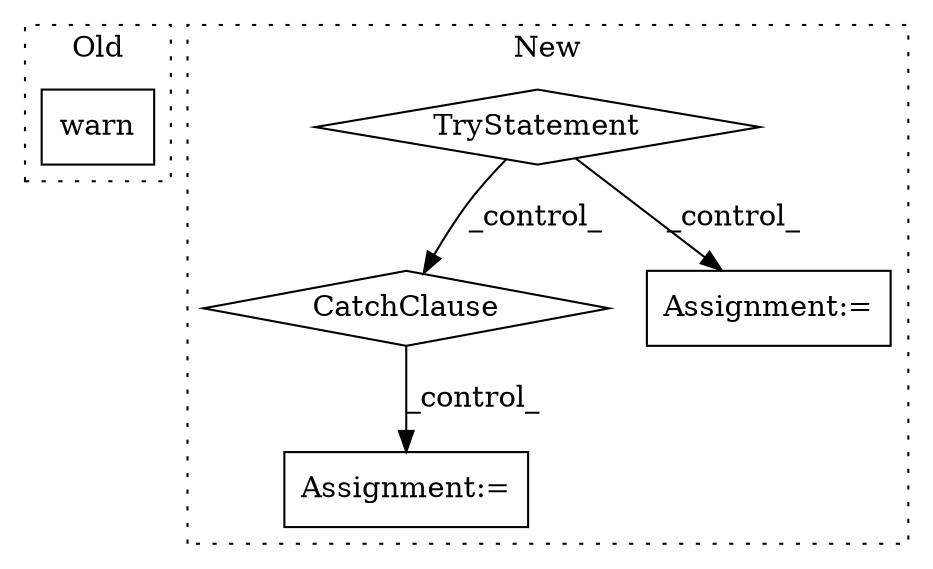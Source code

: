 digraph G {
subgraph cluster0 {
1 [label="warn" a="32" s="26300,26375" l="5,1" shape="box"];
label = "Old";
style="dotted";
}
subgraph cluster1 {
2 [label="TryStatement" a="54" s="26896" l="4" shape="diamond"];
3 [label="CatchClause" a="12" s="27007,27040" l="13,2" shape="diamond"];
4 [label="Assignment:=" a="7" s="26937" l="1" shape="box"];
5 [label="Assignment:=" a="7" s="27219" l="1" shape="box"];
label = "New";
style="dotted";
}
2 -> 4 [label="_control_"];
2 -> 3 [label="_control_"];
3 -> 5 [label="_control_"];
}